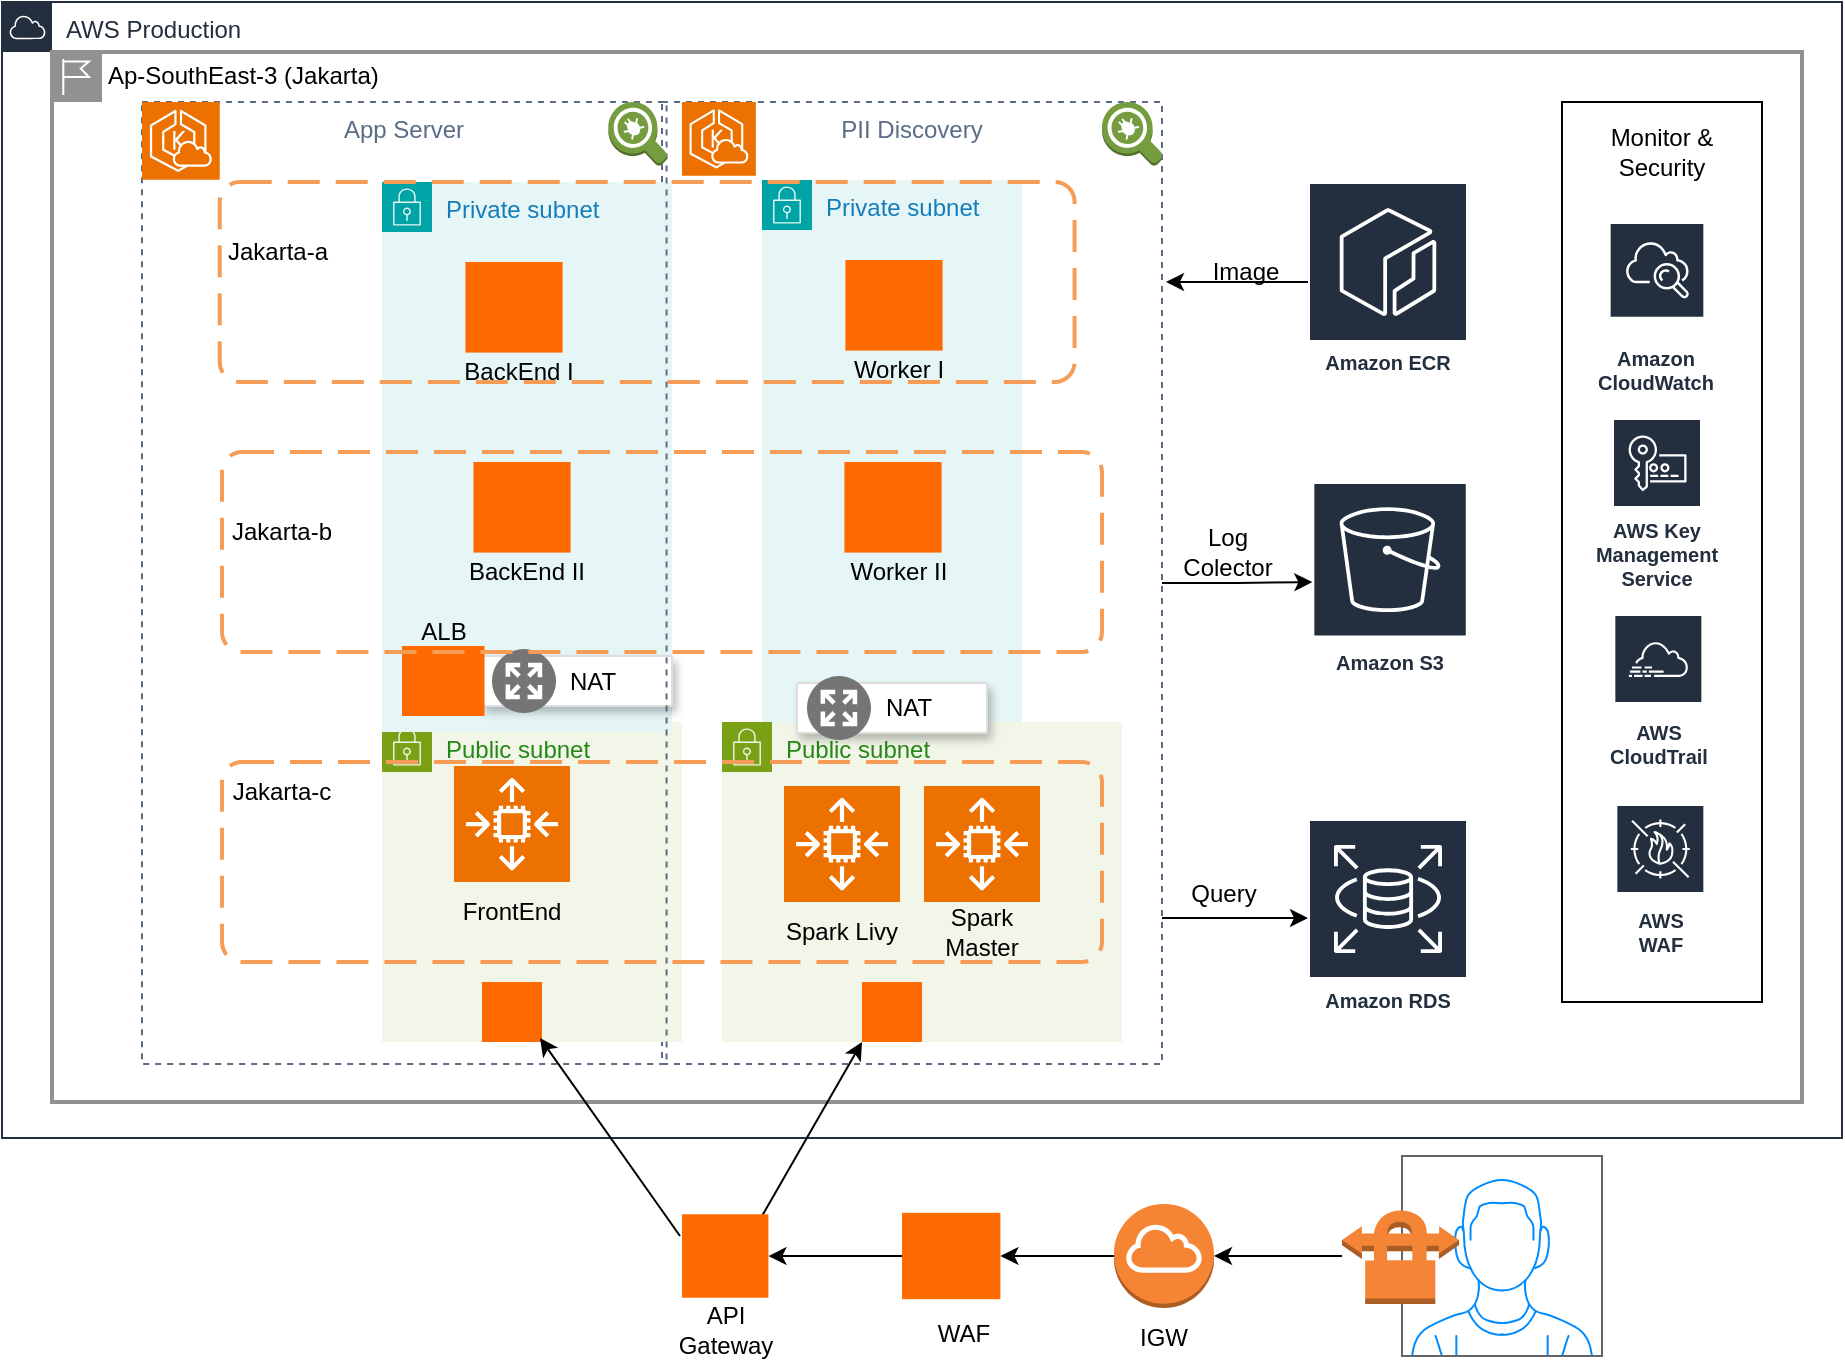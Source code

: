 <mxfile version="27.1.4">
  <diagram name="Page-1" id="OEKFfMH_OTiZ_qOjaAbR">
    <mxGraphModel dx="1111" dy="566" grid="1" gridSize="10" guides="1" tooltips="1" connect="1" arrows="1" fold="1" page="1" pageScale="1" pageWidth="1400" pageHeight="850" math="0" shadow="0">
      <root>
        <mxCell id="0" />
        <mxCell id="1" parent="0" />
        <mxCell id="RjtxKORx6J7O7LgqOXKw-29" value="AWS Production" style="points=[[0,0],[0.25,0],[0.5,0],[0.75,0],[1,0],[1,0.25],[1,0.5],[1,0.75],[1,1],[0.75,1],[0.5,1],[0.25,1],[0,1],[0,0.75],[0,0.5],[0,0.25]];outlineConnect=0;gradientColor=none;html=1;whiteSpace=wrap;fontSize=12;fontStyle=0;container=1;pointerEvents=0;collapsible=0;recursiveResize=0;shape=mxgraph.aws4.group;grIcon=mxgraph.aws4.group_aws_cloud;strokeColor=#232F3E;fillColor=none;verticalAlign=top;align=left;spacingLeft=30;fontColor=#232F3E;dashed=0;" parent="1" vertex="1">
          <mxGeometry x="40" y="60" width="920" height="568" as="geometry" />
        </mxCell>
        <mxCell id="RjtxKORx6J7O7LgqOXKw-89" value="PII Discovery" style="fillColor=none;strokeColor=#5A6C86;dashed=1;verticalAlign=top;fontStyle=0;fontColor=#5A6C86;whiteSpace=wrap;html=1;" parent="RjtxKORx6J7O7LgqOXKw-29" vertex="1">
          <mxGeometry x="330" y="50" width="250" height="481" as="geometry" />
        </mxCell>
        <mxCell id="7GZHaW2NBQIr_SHn8R8S-10" value="Ap-SouthEast-3 (Jakarta)" style="shape=mxgraph.ibm.box;prType=region;fontStyle=0;verticalAlign=top;align=left;spacingLeft=32;spacingTop=4;fillColor=none;rounded=0;whiteSpace=wrap;html=1;strokeColor=#919191;strokeWidth=2;dashed=0;container=1;spacing=-4;collapsible=0;expand=0;recursiveResize=0;" parent="RjtxKORx6J7O7LgqOXKw-29" vertex="1">
          <mxGeometry x="25" y="25" width="875" height="525" as="geometry" />
        </mxCell>
        <mxCell id="7GZHaW2NBQIr_SHn8R8S-3" value="Jakarta-b" style="text;html=1;align=center;verticalAlign=middle;whiteSpace=wrap;rounded=0;" parent="RjtxKORx6J7O7LgqOXKw-29" vertex="1">
          <mxGeometry x="110" y="250" width="60" height="30" as="geometry" />
        </mxCell>
        <mxCell id="RjtxKORx6J7O7LgqOXKw-40" value="Public subnet" style="points=[[0,0],[0.25,0],[0.5,0],[0.75,0],[1,0],[1,0.25],[1,0.5],[1,0.75],[1,1],[0.75,1],[0.5,1],[0.25,1],[0,1],[0,0.75],[0,0.5],[0,0.25]];outlineConnect=0;gradientColor=none;html=1;whiteSpace=wrap;fontSize=12;fontStyle=0;container=0;pointerEvents=0;collapsible=0;recursiveResize=0;shape=mxgraph.aws4.group;grIcon=mxgraph.aws4.group_security_group;grStroke=0;strokeColor=#7AA116;fillColor=#F2F6E8;verticalAlign=top;align=left;spacingLeft=30;fontColor=#248814;dashed=0;" parent="RjtxKORx6J7O7LgqOXKw-29" vertex="1">
          <mxGeometry x="360" y="360" width="200" height="160" as="geometry" />
        </mxCell>
        <mxCell id="7GZHaW2NBQIr_SHn8R8S-9" value="" style="edgeStyle=orthogonalEdgeStyle;rounded=0;orthogonalLoop=1;jettySize=auto;html=1;" parent="RjtxKORx6J7O7LgqOXKw-29" source="RjtxKORx6J7O7LgqOXKw-89" target="RjtxKORx6J7O7LgqOXKw-96" edge="1">
          <mxGeometry relative="1" as="geometry" />
        </mxCell>
        <mxCell id="RjtxKORx6J7O7LgqOXKw-46" value="Private subnet" style="points=[[0,0],[0.25,0],[0.5,0],[0.75,0],[1,0],[1,0.25],[1,0.5],[1,0.75],[1,1],[0.75,1],[0.5,1],[0.25,1],[0,1],[0,0.75],[0,0.5],[0,0.25]];outlineConnect=0;gradientColor=none;html=1;whiteSpace=wrap;fontSize=12;fontStyle=0;container=1;pointerEvents=0;collapsible=0;recursiveResize=0;shape=mxgraph.aws4.group;grIcon=mxgraph.aws4.group_security_group;grStroke=0;strokeColor=#00A4A6;fillColor=#E6F6F7;verticalAlign=top;align=left;spacingLeft=30;fontColor=#147EBA;dashed=0;" parent="RjtxKORx6J7O7LgqOXKw-29" vertex="1">
          <mxGeometry x="380" y="89" width="130" height="271" as="geometry" />
        </mxCell>
        <mxCell id="RjtxKORx6J7O7LgqOXKw-50" value="" style="group" parent="RjtxKORx6J7O7LgqOXKw-46" vertex="1" connectable="0">
          <mxGeometry x="36" y="40" width="65" height="70" as="geometry" />
        </mxCell>
        <mxCell id="RjtxKORx6J7O7LgqOXKw-51" value="" style="points=[];aspect=fixed;html=1;align=center;shadow=0;dashed=0;fillColor=#FF6A00;strokeColor=none;shape=mxgraph.alibaba_cloud.ecs_elastic_compute_service;" parent="RjtxKORx6J7O7LgqOXKw-50" vertex="1">
          <mxGeometry x="5.7" width="48.6" height="45.3" as="geometry" />
        </mxCell>
        <mxCell id="RjtxKORx6J7O7LgqOXKw-52" value="Worker I" style="text;html=1;align=center;verticalAlign=middle;whiteSpace=wrap;rounded=0;" parent="RjtxKORx6J7O7LgqOXKw-50" vertex="1">
          <mxGeometry y="40" width="65" height="30" as="geometry" />
        </mxCell>
        <mxCell id="RjtxKORx6J7O7LgqOXKw-49" value="" style="group" parent="RjtxKORx6J7O7LgqOXKw-46" vertex="1" connectable="0">
          <mxGeometry x="35.5" y="141" width="65" height="70" as="geometry" />
        </mxCell>
        <mxCell id="RjtxKORx6J7O7LgqOXKw-47" value="" style="points=[];aspect=fixed;html=1;align=center;shadow=0;dashed=0;fillColor=#FF6A00;strokeColor=none;shape=mxgraph.alibaba_cloud.ecs_elastic_compute_service;" parent="RjtxKORx6J7O7LgqOXKw-49" vertex="1">
          <mxGeometry x="5.7" width="48.6" height="45.3" as="geometry" />
        </mxCell>
        <mxCell id="RjtxKORx6J7O7LgqOXKw-48" value="Worker II" style="text;html=1;align=center;verticalAlign=middle;whiteSpace=wrap;rounded=0;" parent="RjtxKORx6J7O7LgqOXKw-49" vertex="1">
          <mxGeometry y="40" width="65" height="30" as="geometry" />
        </mxCell>
        <mxCell id="RjtxKORx6J7O7LgqOXKw-39" value="" style="points=[];aspect=fixed;html=1;align=center;shadow=0;dashed=0;fillColor=#FF6A00;strokeColor=none;shape=mxgraph.alibaba_cloud.nlb_network_load_balancer_02;" parent="RjtxKORx6J7O7LgqOXKw-29" vertex="1">
          <mxGeometry x="430" y="490" width="30" height="30" as="geometry" />
        </mxCell>
        <mxCell id="RjtxKORx6J7O7LgqOXKw-97" value="Amazon RDS" style="sketch=0;outlineConnect=0;fontColor=#232F3E;gradientColor=none;strokeColor=#ffffff;fillColor=#232F3E;dashed=0;verticalLabelPosition=middle;verticalAlign=bottom;align=center;html=1;whiteSpace=wrap;fontSize=10;fontStyle=1;spacing=3;shape=mxgraph.aws4.productIcon;prIcon=mxgraph.aws4.rds;" parent="RjtxKORx6J7O7LgqOXKw-29" vertex="1">
          <mxGeometry x="653" y="408.5" width="80" height="100" as="geometry" />
        </mxCell>
        <mxCell id="nUeZr9KWxaVTWW3aNAhu-4" value="" style="edgeStyle=orthogonalEdgeStyle;rounded=0;orthogonalLoop=1;jettySize=auto;html=1;" parent="RjtxKORx6J7O7LgqOXKw-29" source="RjtxKORx6J7O7LgqOXKw-89" target="RjtxKORx6J7O7LgqOXKw-97" edge="1">
          <mxGeometry relative="1" as="geometry">
            <Array as="points">
              <mxPoint x="590" y="458" />
              <mxPoint x="590" y="458" />
            </Array>
          </mxGeometry>
        </mxCell>
        <mxCell id="nUeZr9KWxaVTWW3aNAhu-6" value="" style="rounded=4;whiteSpace=wrap;html=1;" parent="RjtxKORx6J7O7LgqOXKw-29" vertex="1">
          <mxGeometry x="780" y="50" width="100" height="450" as="geometry" />
        </mxCell>
        <mxCell id="nUeZr9KWxaVTWW3aNAhu-9" value="AWS&#xa;CloudTrail" style="sketch=0;outlineConnect=0;fontColor=#232F3E;gradientColor=none;strokeColor=#ffffff;fillColor=#232F3E;dashed=0;verticalLabelPosition=middle;verticalAlign=bottom;align=center;html=1;whiteSpace=wrap;fontSize=10;fontStyle=1;spacing=3;shape=mxgraph.aws4.productIcon;prIcon=mxgraph.aws4.cloudtrail;" parent="RjtxKORx6J7O7LgqOXKw-29" vertex="1">
          <mxGeometry x="805.67" y="306" width="45" height="81" as="geometry" />
        </mxCell>
        <mxCell id="nUeZr9KWxaVTWW3aNAhu-11" value="" style="edgeStyle=orthogonalEdgeStyle;rounded=0;orthogonalLoop=1;jettySize=auto;html=1;entryX=1.008;entryY=0.187;entryDx=0;entryDy=0;entryPerimeter=0;" parent="RjtxKORx6J7O7LgqOXKw-29" source="nUeZr9KWxaVTWW3aNAhu-10" target="RjtxKORx6J7O7LgqOXKw-89" edge="1">
          <mxGeometry relative="1" as="geometry" />
        </mxCell>
        <mxCell id="nUeZr9KWxaVTWW3aNAhu-10" value="Amazon ECR" style="sketch=0;outlineConnect=0;fontColor=#232F3E;gradientColor=none;strokeColor=#ffffff;fillColor=#232F3E;dashed=0;verticalLabelPosition=middle;verticalAlign=bottom;align=center;html=1;whiteSpace=wrap;fontSize=10;fontStyle=1;spacing=3;shape=mxgraph.aws4.productIcon;prIcon=mxgraph.aws4.ecr;" parent="RjtxKORx6J7O7LgqOXKw-29" vertex="1">
          <mxGeometry x="653" y="90" width="80" height="100" as="geometry" />
        </mxCell>
        <mxCell id="nUeZr9KWxaVTWW3aNAhu-14" value="Image" style="text;html=1;align=center;verticalAlign=middle;whiteSpace=wrap;rounded=0;" parent="RjtxKORx6J7O7LgqOXKw-29" vertex="1">
          <mxGeometry x="592" y="120" width="60" height="30" as="geometry" />
        </mxCell>
        <mxCell id="nUeZr9KWxaVTWW3aNAhu-15" value="AWS WAF" style="sketch=0;outlineConnect=0;fontColor=#232F3E;gradientColor=none;strokeColor=#ffffff;fillColor=#232F3E;dashed=0;verticalLabelPosition=middle;verticalAlign=bottom;align=center;html=1;whiteSpace=wrap;fontSize=10;fontStyle=1;spacing=3;shape=mxgraph.aws4.productIcon;prIcon=mxgraph.aws4.waf;" parent="RjtxKORx6J7O7LgqOXKw-29" vertex="1">
          <mxGeometry x="806.67" y="401" width="45" height="80" as="geometry" />
        </mxCell>
        <mxCell id="nUeZr9KWxaVTWW3aNAhu-16" value="AWS Key Management Service" style="sketch=0;outlineConnect=0;fontColor=#232F3E;gradientColor=none;strokeColor=#ffffff;fillColor=#232F3E;dashed=0;verticalLabelPosition=middle;verticalAlign=bottom;align=center;html=1;whiteSpace=wrap;fontSize=10;fontStyle=1;spacing=3;shape=mxgraph.aws4.productIcon;prIcon=mxgraph.aws4.key_management_service;" parent="RjtxKORx6J7O7LgqOXKw-29" vertex="1">
          <mxGeometry x="805" y="208" width="45" height="90" as="geometry" />
        </mxCell>
        <mxCell id="nUeZr9KWxaVTWW3aNAhu-17" value="Amazon CloudWatch" style="sketch=0;outlineConnect=0;fontColor=#232F3E;gradientColor=none;strokeColor=#ffffff;fillColor=#232F3E;dashed=0;verticalLabelPosition=middle;verticalAlign=bottom;align=center;html=1;whiteSpace=wrap;fontSize=10;fontStyle=1;spacing=3;shape=mxgraph.aws4.productIcon;prIcon=mxgraph.aws4.cloudwatch;" parent="RjtxKORx6J7O7LgqOXKw-29" vertex="1">
          <mxGeometry x="803.33" y="110" width="48.34" height="90" as="geometry" />
        </mxCell>
        <mxCell id="nUeZr9KWxaVTWW3aNAhu-18" value="Monitor &amp;amp; Security" style="text;html=1;align=center;verticalAlign=middle;whiteSpace=wrap;rounded=0;" parent="RjtxKORx6J7O7LgqOXKw-29" vertex="1">
          <mxGeometry x="800" y="60" width="60" height="30" as="geometry" />
        </mxCell>
        <mxCell id="RjtxKORx6J7O7LgqOXKw-90" value="" style="sketch=0;points=[[0,0,0],[0.25,0,0],[0.5,0,0],[0.75,0,0],[1,0,0],[0,1,0],[0.25,1,0],[0.5,1,0],[0.75,1,0],[1,1,0],[0,0.25,0],[0,0.5,0],[0,0.75,0],[1,0.25,0],[1,0.5,0],[1,0.75,0]];outlineConnect=0;fontColor=#232F3E;fillColor=#ED7100;strokeColor=#ffffff;dashed=0;verticalLabelPosition=bottom;verticalAlign=top;align=center;html=1;fontSize=12;fontStyle=0;aspect=fixed;shape=mxgraph.aws4.resourceIcon;resIcon=mxgraph.aws4.eks_cloud;" parent="RjtxKORx6J7O7LgqOXKw-29" vertex="1">
          <mxGeometry x="340" y="50" width="36.923" height="36.923" as="geometry" />
        </mxCell>
        <mxCell id="nUeZr9KWxaVTWW3aNAhu-2" value="" style="outlineConnect=0;dashed=0;verticalLabelPosition=bottom;verticalAlign=top;align=center;html=1;shape=mxgraph.aws3.agent;fillColor=#759C3E;gradientColor=none;" parent="RjtxKORx6J7O7LgqOXKw-29" vertex="1">
          <mxGeometry x="550" y="50" width="30" height="32" as="geometry" />
        </mxCell>
        <mxCell id="nUeZr9KWxaVTWW3aNAhu-22" value="" style="strokeColor=#dddddd;fillColor=#FFFFFF;shadow=1;strokeWidth=1;rounded=1;absoluteArcSize=1;arcSize=2;" parent="RjtxKORx6J7O7LgqOXKw-29" vertex="1">
          <mxGeometry x="397.5" y="340.5" width="95" height="25" as="geometry" />
        </mxCell>
        <mxCell id="nUeZr9KWxaVTWW3aNAhu-23" value="NAT" style="sketch=0;dashed=0;connectable=0;html=1;fillColor=#757575;strokeColor=none;shape=mxgraph.gcp2.nat;part=1;labelPosition=right;verticalLabelPosition=middle;align=left;verticalAlign=middle;spacingLeft=5;fontSize=12;" parent="nUeZr9KWxaVTWW3aNAhu-22" vertex="1">
          <mxGeometry y="0.5" width="32" height="32" relative="1" as="geometry">
            <mxPoint x="5" y="-16" as="offset" />
          </mxGeometry>
        </mxCell>
        <mxCell id="nUeZr9KWxaVTWW3aNAhu-27" value="" style="group" parent="RjtxKORx6J7O7LgqOXKw-29" vertex="1" connectable="0">
          <mxGeometry x="390" y="392" width="130" height="88" as="geometry" />
        </mxCell>
        <mxCell id="RjtxKORx6J7O7LgqOXKw-56" value="" style="group" parent="nUeZr9KWxaVTWW3aNAhu-27" vertex="1" connectable="0">
          <mxGeometry width="60" height="88" as="geometry" />
        </mxCell>
        <mxCell id="RjtxKORx6J7O7LgqOXKw-44" value="" style="sketch=0;points=[[0,0,0],[0.25,0,0],[0.5,0,0],[0.75,0,0],[1,0,0],[0,1,0],[0.25,1,0],[0.5,1,0],[0.75,1,0],[1,1,0],[0,0.25,0],[0,0.5,0],[0,0.75,0],[1,0.25,0],[1,0.5,0],[1,0.75,0]];outlineConnect=0;fontColor=#232F3E;fillColor=#ED7100;strokeColor=#ffffff;dashed=0;verticalLabelPosition=bottom;verticalAlign=top;align=center;html=1;fontSize=12;fontStyle=0;aspect=fixed;shape=mxgraph.aws4.resourceIcon;resIcon=mxgraph.aws4.auto_scaling2;" parent="RjtxKORx6J7O7LgqOXKw-56" vertex="1">
          <mxGeometry x="1" width="58" height="58" as="geometry" />
        </mxCell>
        <mxCell id="RjtxKORx6J7O7LgqOXKw-45" value="Spark Livy" style="text;html=1;align=center;verticalAlign=middle;whiteSpace=wrap;rounded=0;" parent="RjtxKORx6J7O7LgqOXKw-56" vertex="1">
          <mxGeometry y="58" width="60" height="30" as="geometry" />
        </mxCell>
        <mxCell id="nUeZr9KWxaVTWW3aNAhu-24" value="" style="group" parent="nUeZr9KWxaVTWW3aNAhu-27" vertex="1" connectable="0">
          <mxGeometry x="70" width="60" height="88" as="geometry" />
        </mxCell>
        <mxCell id="nUeZr9KWxaVTWW3aNAhu-25" value="" style="sketch=0;points=[[0,0,0],[0.25,0,0],[0.5,0,0],[0.75,0,0],[1,0,0],[0,1,0],[0.25,1,0],[0.5,1,0],[0.75,1,0],[1,1,0],[0,0.25,0],[0,0.5,0],[0,0.75,0],[1,0.25,0],[1,0.5,0],[1,0.75,0]];outlineConnect=0;fontColor=#232F3E;fillColor=#ED7100;strokeColor=#ffffff;dashed=0;verticalLabelPosition=bottom;verticalAlign=top;align=center;html=1;fontSize=12;fontStyle=0;aspect=fixed;shape=mxgraph.aws4.resourceIcon;resIcon=mxgraph.aws4.auto_scaling2;" parent="nUeZr9KWxaVTWW3aNAhu-24" vertex="1">
          <mxGeometry x="1" width="58" height="58" as="geometry" />
        </mxCell>
        <mxCell id="nUeZr9KWxaVTWW3aNAhu-26" value="Spark Master" style="text;html=1;align=center;verticalAlign=middle;whiteSpace=wrap;rounded=0;" parent="nUeZr9KWxaVTWW3aNAhu-24" vertex="1">
          <mxGeometry y="58" width="60" height="30" as="geometry" />
        </mxCell>
        <mxCell id="7GZHaW2NBQIr_SHn8R8S-2" value="Jakarta-c" style="text;html=1;align=center;verticalAlign=middle;whiteSpace=wrap;rounded=0;" parent="RjtxKORx6J7O7LgqOXKw-29" vertex="1">
          <mxGeometry x="110" y="380" width="60" height="30" as="geometry" />
        </mxCell>
        <mxCell id="RjtxKORx6J7O7LgqOXKw-73" value="Public subnet" style="points=[[0,0],[0.25,0],[0.5,0],[0.75,0],[1,0],[1,0.25],[1,0.5],[1,0.75],[1,1],[0.75,1],[0.5,1],[0.25,1],[0,1],[0,0.75],[0,0.5],[0,0.25]];outlineConnect=0;gradientColor=none;html=1;whiteSpace=wrap;fontSize=12;fontStyle=0;container=0;pointerEvents=0;collapsible=0;recursiveResize=0;shape=mxgraph.aws4.group;grIcon=mxgraph.aws4.group_security_group;grStroke=0;strokeColor=#7AA116;fillColor=#F2F6E8;verticalAlign=top;align=left;spacingLeft=30;fontColor=#248814;dashed=0;" parent="RjtxKORx6J7O7LgqOXKw-29" vertex="1">
          <mxGeometry x="190" y="360" width="150" height="160" as="geometry" />
        </mxCell>
        <mxCell id="RjtxKORx6J7O7LgqOXKw-74" value="Private subnet" style="points=[[0,0],[0.25,0],[0.5,0],[0.75,0],[1,0],[1,0.25],[1,0.5],[1,0.75],[1,1],[0.75,1],[0.5,1],[0.25,1],[0,1],[0,0.75],[0,0.5],[0,0.25]];outlineConnect=0;gradientColor=none;html=1;whiteSpace=wrap;fontSize=12;fontStyle=0;container=1;pointerEvents=0;collapsible=0;recursiveResize=0;shape=mxgraph.aws4.group;grIcon=mxgraph.aws4.group_security_group;grStroke=0;strokeColor=#00A4A6;fillColor=#E6F6F7;verticalAlign=top;align=left;spacingLeft=30;fontColor=#147EBA;dashed=0;" parent="RjtxKORx6J7O7LgqOXKw-29" vertex="1">
          <mxGeometry x="190" y="90" width="145" height="275" as="geometry" />
        </mxCell>
        <mxCell id="RjtxKORx6J7O7LgqOXKw-75" value="" style="group" parent="RjtxKORx6J7O7LgqOXKw-74" vertex="1" connectable="0">
          <mxGeometry x="36" y="40" width="65" height="70" as="geometry" />
        </mxCell>
        <mxCell id="RjtxKORx6J7O7LgqOXKw-76" value="" style="points=[];aspect=fixed;html=1;align=center;shadow=0;dashed=0;fillColor=#FF6A00;strokeColor=none;shape=mxgraph.alibaba_cloud.ecs_elastic_compute_service;" parent="RjtxKORx6J7O7LgqOXKw-75" vertex="1">
          <mxGeometry x="5.7" width="48.6" height="45.3" as="geometry" />
        </mxCell>
        <mxCell id="RjtxKORx6J7O7LgqOXKw-77" value="BackEnd I" style="text;html=1;align=center;verticalAlign=middle;whiteSpace=wrap;rounded=0;" parent="RjtxKORx6J7O7LgqOXKw-75" vertex="1">
          <mxGeometry y="40" width="65" height="30" as="geometry" />
        </mxCell>
        <mxCell id="RjtxKORx6J7O7LgqOXKw-82" value="" style="group" parent="RjtxKORx6J7O7LgqOXKw-74" vertex="1" connectable="0">
          <mxGeometry x="40" y="140" width="65" height="70" as="geometry" />
        </mxCell>
        <mxCell id="RjtxKORx6J7O7LgqOXKw-83" value="" style="points=[];aspect=fixed;html=1;align=center;shadow=0;dashed=0;fillColor=#FF6A00;strokeColor=none;shape=mxgraph.alibaba_cloud.ecs_elastic_compute_service;" parent="RjtxKORx6J7O7LgqOXKw-82" vertex="1">
          <mxGeometry x="5.7" width="48.6" height="45.3" as="geometry" />
        </mxCell>
        <mxCell id="RjtxKORx6J7O7LgqOXKw-84" value="BackEnd II" style="text;html=1;align=center;verticalAlign=middle;whiteSpace=wrap;rounded=0;" parent="RjtxKORx6J7O7LgqOXKw-82" vertex="1">
          <mxGeometry y="40" width="65" height="30" as="geometry" />
        </mxCell>
        <mxCell id="7GZHaW2NBQIr_SHn8R8S-4" value="" style="strokeColor=#dddddd;fillColor=#FFFFFF;shadow=1;strokeWidth=1;rounded=1;absoluteArcSize=1;arcSize=2;" parent="RjtxKORx6J7O7LgqOXKw-74" vertex="1">
          <mxGeometry x="50" y="237" width="95" height="25" as="geometry" />
        </mxCell>
        <mxCell id="7GZHaW2NBQIr_SHn8R8S-5" value="NAT" style="sketch=0;dashed=0;connectable=0;html=1;fillColor=#757575;strokeColor=none;shape=mxgraph.gcp2.nat;part=1;labelPosition=right;verticalLabelPosition=middle;align=left;verticalAlign=middle;spacingLeft=5;fontSize=12;" parent="7GZHaW2NBQIr_SHn8R8S-4" vertex="1">
          <mxGeometry y="0.5" width="32" height="32" relative="1" as="geometry">
            <mxPoint x="5" y="-16" as="offset" />
          </mxGeometry>
        </mxCell>
        <mxCell id="7GZHaW2NBQIr_SHn8R8S-6" value="" style="points=[];aspect=fixed;html=1;align=center;shadow=0;dashed=0;fillColor=#FF6A00;strokeColor=none;shape=mxgraph.alibaba_cloud.alb_application_load_balancer_01;" parent="RjtxKORx6J7O7LgqOXKw-74" vertex="1">
          <mxGeometry x="10" y="232" width="41.27" height="35" as="geometry" />
        </mxCell>
        <mxCell id="7GZHaW2NBQIr_SHn8R8S-7" value="ALB" style="text;html=1;align=center;verticalAlign=middle;whiteSpace=wrap;rounded=0;" parent="RjtxKORx6J7O7LgqOXKw-74" vertex="1">
          <mxGeometry x="0.63" y="210" width="60" height="30" as="geometry" />
        </mxCell>
        <mxCell id="RjtxKORx6J7O7LgqOXKw-78" value="" style="group" parent="RjtxKORx6J7O7LgqOXKw-29" vertex="1" connectable="0">
          <mxGeometry x="225" y="382" width="60" height="88" as="geometry" />
        </mxCell>
        <mxCell id="RjtxKORx6J7O7LgqOXKw-79" value="" style="sketch=0;points=[[0,0,0],[0.25,0,0],[0.5,0,0],[0.75,0,0],[1,0,0],[0,1,0],[0.25,1,0],[0.5,1,0],[0.75,1,0],[1,1,0],[0,0.25,0],[0,0.5,0],[0,0.75,0],[1,0.25,0],[1,0.5,0],[1,0.75,0]];outlineConnect=0;fontColor=#232F3E;fillColor=#ED7100;strokeColor=#ffffff;dashed=0;verticalLabelPosition=bottom;verticalAlign=top;align=center;html=1;fontSize=12;fontStyle=0;aspect=fixed;shape=mxgraph.aws4.resourceIcon;resIcon=mxgraph.aws4.auto_scaling2;" parent="RjtxKORx6J7O7LgqOXKw-78" vertex="1">
          <mxGeometry x="1" width="58" height="58" as="geometry" />
        </mxCell>
        <mxCell id="RjtxKORx6J7O7LgqOXKw-80" value="FrontEnd" style="text;html=1;align=center;verticalAlign=middle;whiteSpace=wrap;rounded=0;" parent="RjtxKORx6J7O7LgqOXKw-78" vertex="1">
          <mxGeometry y="58" width="60" height="30" as="geometry" />
        </mxCell>
        <mxCell id="RjtxKORx6J7O7LgqOXKw-81" value="" style="points=[];aspect=fixed;html=1;align=center;shadow=0;dashed=0;fillColor=#FF6A00;strokeColor=none;shape=mxgraph.alibaba_cloud.nlb_network_load_balancer_02;" parent="RjtxKORx6J7O7LgqOXKw-29" vertex="1">
          <mxGeometry x="240" y="490" width="30" height="30" as="geometry" />
        </mxCell>
        <mxCell id="RjtxKORx6J7O7LgqOXKw-87" value="" style="group" parent="RjtxKORx6J7O7LgqOXKw-29" vertex="1" connectable="0">
          <mxGeometry x="70" y="50" width="850" height="505.5" as="geometry" />
        </mxCell>
        <mxCell id="RjtxKORx6J7O7LgqOXKw-86" value="App Server" style="fillColor=none;strokeColor=#5A6C86;dashed=1;verticalAlign=top;fontStyle=0;fontColor=#5A6C86;whiteSpace=wrap;html=1;" parent="RjtxKORx6J7O7LgqOXKw-87" vertex="1">
          <mxGeometry width="262.286" height="481" as="geometry" />
        </mxCell>
        <mxCell id="RjtxKORx6J7O7LgqOXKw-85" value="" style="sketch=0;points=[[0,0,0],[0.25,0,0],[0.5,0,0],[0.75,0,0],[1,0,0],[0,1,0],[0.25,1,0],[0.5,1,0],[0.75,1,0],[1,1,0],[0,0.25,0],[0,0.5,0],[0,0.75,0],[1,0.25,0],[1,0.5,0],[1,0.75,0]];outlineConnect=0;fontColor=#232F3E;fillColor=#ED7100;strokeColor=#ffffff;dashed=0;verticalLabelPosition=bottom;verticalAlign=top;align=center;html=1;fontSize=12;fontStyle=0;aspect=fixed;shape=mxgraph.aws4.resourceIcon;resIcon=mxgraph.aws4.eks_cloud;" parent="RjtxKORx6J7O7LgqOXKw-87" vertex="1">
          <mxGeometry width="38.857" height="38.857" as="geometry" />
        </mxCell>
        <mxCell id="7GZHaW2NBQIr_SHn8R8S-1" value="Jakarta-a" style="text;html=1;align=center;verticalAlign=middle;whiteSpace=wrap;rounded=0;" parent="RjtxKORx6J7O7LgqOXKw-87" vertex="1">
          <mxGeometry x="29.143" y="71" width="77.714" height="8" as="geometry" />
        </mxCell>
        <mxCell id="RjtxKORx6J7O7LgqOXKw-55" value="" style="rounded=1;arcSize=10;dashed=1;strokeColor=#F59D56;fillColor=none;gradientColor=none;dashPattern=8 4;strokeWidth=2;" parent="RjtxKORx6J7O7LgqOXKw-87" vertex="1">
          <mxGeometry x="38.857" y="40" width="427.429" height="100" as="geometry" />
        </mxCell>
        <mxCell id="nUeZr9KWxaVTWW3aNAhu-13" value="Query" style="text;html=1;align=center;verticalAlign=middle;whiteSpace=wrap;rounded=0;" parent="RjtxKORx6J7O7LgqOXKw-87" vertex="1">
          <mxGeometry x="512.429" y="381" width="58.286" height="30" as="geometry" />
        </mxCell>
        <mxCell id="RjtxKORx6J7O7LgqOXKw-96" value="Amazon S3" style="sketch=0;outlineConnect=0;fontColor=#232F3E;gradientColor=none;strokeColor=#ffffff;fillColor=#232F3E;dashed=0;verticalLabelPosition=middle;verticalAlign=bottom;align=center;html=1;whiteSpace=wrap;fontSize=10;fontStyle=1;spacing=3;shape=mxgraph.aws4.productIcon;prIcon=mxgraph.aws4.s3;" parent="RjtxKORx6J7O7LgqOXKw-87" vertex="1">
          <mxGeometry x="585.171" y="190" width="77.714" height="100" as="geometry" />
        </mxCell>
        <mxCell id="7GZHaW2NBQIr_SHn8R8S-8" value="" style="outlineConnect=0;dashed=0;verticalLabelPosition=bottom;verticalAlign=top;align=center;html=1;shape=mxgraph.aws3.agent;fillColor=#759C3E;gradientColor=none;" parent="RjtxKORx6J7O7LgqOXKw-87" vertex="1">
          <mxGeometry x="233.143" width="29.143" height="32" as="geometry" />
        </mxCell>
        <mxCell id="nUeZr9KWxaVTWW3aNAhu-12" value="Log Colector" style="text;html=1;align=center;verticalAlign=middle;whiteSpace=wrap;rounded=0;" parent="RjtxKORx6J7O7LgqOXKw-87" vertex="1">
          <mxGeometry x="514.429" y="210" width="58.286" height="30" as="geometry" />
        </mxCell>
        <mxCell id="RjtxKORx6J7O7LgqOXKw-57" value="" style="rounded=1;arcSize=10;dashed=1;strokeColor=#F59D56;fillColor=none;gradientColor=none;dashPattern=8 4;strokeWidth=2;" parent="RjtxKORx6J7O7LgqOXKw-29" vertex="1">
          <mxGeometry x="110" y="225" width="440" height="100" as="geometry" />
        </mxCell>
        <mxCell id="RjtxKORx6J7O7LgqOXKw-58" value="" style="rounded=1;arcSize=10;dashed=1;strokeColor=#F59D56;fillColor=none;gradientColor=none;dashPattern=8 4;strokeWidth=2;" parent="RjtxKORx6J7O7LgqOXKw-29" vertex="1">
          <mxGeometry x="110" y="380" width="440" height="100" as="geometry" />
        </mxCell>
        <mxCell id="RjtxKORx6J7O7LgqOXKw-37" value="" style="verticalLabelPosition=bottom;shadow=0;dashed=0;align=center;html=1;verticalAlign=top;strokeWidth=1;shape=mxgraph.mockup.containers.userMale;strokeColor=#666666;strokeColor2=#008cff;" parent="1" vertex="1">
          <mxGeometry x="740" y="637" width="100" height="100" as="geometry" />
        </mxCell>
        <mxCell id="iSm6VN1p7PXN2nKRVfT1-19" value="" style="edgeStyle=orthogonalEdgeStyle;rounded=0;orthogonalLoop=1;jettySize=auto;html=1;" edge="1" parent="1" source="RjtxKORx6J7O7LgqOXKw-34" target="iSm6VN1p7PXN2nKRVfT1-12">
          <mxGeometry relative="1" as="geometry" />
        </mxCell>
        <mxCell id="RjtxKORx6J7O7LgqOXKw-34" value="" style="outlineConnect=0;dashed=0;verticalLabelPosition=bottom;verticalAlign=top;align=center;html=1;shape=mxgraph.aws3.vpn_connection;fillColor=#F58536;gradientColor=none;" parent="1" vertex="1">
          <mxGeometry x="710" y="663" width="58.5" height="48" as="geometry" />
        </mxCell>
        <mxCell id="RjtxKORx6J7O7LgqOXKw-91" value="" style="endArrow=classic;html=1;rounded=0;exitX=0.926;exitY=0.02;exitDx=0;exitDy=0;exitPerimeter=0;" parent="1" source="iSm6VN1p7PXN2nKRVfT1-17" edge="1">
          <mxGeometry width="50" height="50" relative="1" as="geometry">
            <mxPoint x="540" y="540" as="sourcePoint" />
            <mxPoint x="470" y="580" as="targetPoint" />
          </mxGeometry>
        </mxCell>
        <mxCell id="RjtxKORx6J7O7LgqOXKw-92" value="" style="endArrow=classic;html=1;rounded=0;entryX=0.967;entryY=0.933;entryDx=0;entryDy=0;entryPerimeter=0;exitX=-0.023;exitY=0.26;exitDx=0;exitDy=0;exitPerimeter=0;" parent="1" source="iSm6VN1p7PXN2nKRVfT1-17" target="RjtxKORx6J7O7LgqOXKw-81" edge="1">
          <mxGeometry width="50" height="50" relative="1" as="geometry">
            <mxPoint x="414" y="634" as="sourcePoint" />
            <mxPoint x="300" y="660" as="targetPoint" />
          </mxGeometry>
        </mxCell>
        <mxCell id="iSm6VN1p7PXN2nKRVfT1-14" value="" style="edgeStyle=orthogonalEdgeStyle;rounded=0;orthogonalLoop=1;jettySize=auto;html=1;" edge="1" parent="1" source="iSm6VN1p7PXN2nKRVfT1-12" target="iSm6VN1p7PXN2nKRVfT1-13">
          <mxGeometry relative="1" as="geometry" />
        </mxCell>
        <mxCell id="iSm6VN1p7PXN2nKRVfT1-12" value="" style="outlineConnect=0;dashed=0;verticalLabelPosition=bottom;verticalAlign=top;align=center;html=1;shape=mxgraph.aws3.internet_gateway;fillColor=#F58534;gradientColor=none;" vertex="1" parent="1">
          <mxGeometry x="596" y="661" width="50" height="52" as="geometry" />
        </mxCell>
        <mxCell id="iSm6VN1p7PXN2nKRVfT1-18" value="" style="edgeStyle=orthogonalEdgeStyle;rounded=0;orthogonalLoop=1;jettySize=auto;html=1;" edge="1" parent="1" source="iSm6VN1p7PXN2nKRVfT1-13" target="iSm6VN1p7PXN2nKRVfT1-17">
          <mxGeometry relative="1" as="geometry" />
        </mxCell>
        <mxCell id="iSm6VN1p7PXN2nKRVfT1-13" value="" style="points=[];aspect=fixed;html=1;align=center;shadow=0;dashed=0;fillColor=#FF6A00;strokeColor=none;shape=mxgraph.alibaba_cloud.waf_web_application_firewall;" vertex="1" parent="1">
          <mxGeometry x="490" y="665.4" width="49.2" height="43.2" as="geometry" />
        </mxCell>
        <mxCell id="iSm6VN1p7PXN2nKRVfT1-17" value="" style="points=[];aspect=fixed;html=1;align=center;shadow=0;dashed=0;fillColor=#FF6A00;strokeColor=none;shape=mxgraph.alibaba_cloud.apigateway;" vertex="1" parent="1">
          <mxGeometry x="380" y="666.15" width="43.2" height="41.7" as="geometry" />
        </mxCell>
        <mxCell id="iSm6VN1p7PXN2nKRVfT1-20" value="IGW" style="text;html=1;align=center;verticalAlign=middle;whiteSpace=wrap;rounded=0;" vertex="1" parent="1">
          <mxGeometry x="591" y="713" width="60" height="30" as="geometry" />
        </mxCell>
        <mxCell id="iSm6VN1p7PXN2nKRVfT1-21" value="WAF" style="text;html=1;align=center;verticalAlign=middle;whiteSpace=wrap;rounded=0;" vertex="1" parent="1">
          <mxGeometry x="491" y="711" width="60" height="30" as="geometry" />
        </mxCell>
        <mxCell id="iSm6VN1p7PXN2nKRVfT1-22" value="API Gateway" style="text;html=1;align=center;verticalAlign=middle;whiteSpace=wrap;rounded=0;" vertex="1" parent="1">
          <mxGeometry x="371.6" y="708.6" width="60" height="30" as="geometry" />
        </mxCell>
      </root>
    </mxGraphModel>
  </diagram>
</mxfile>
